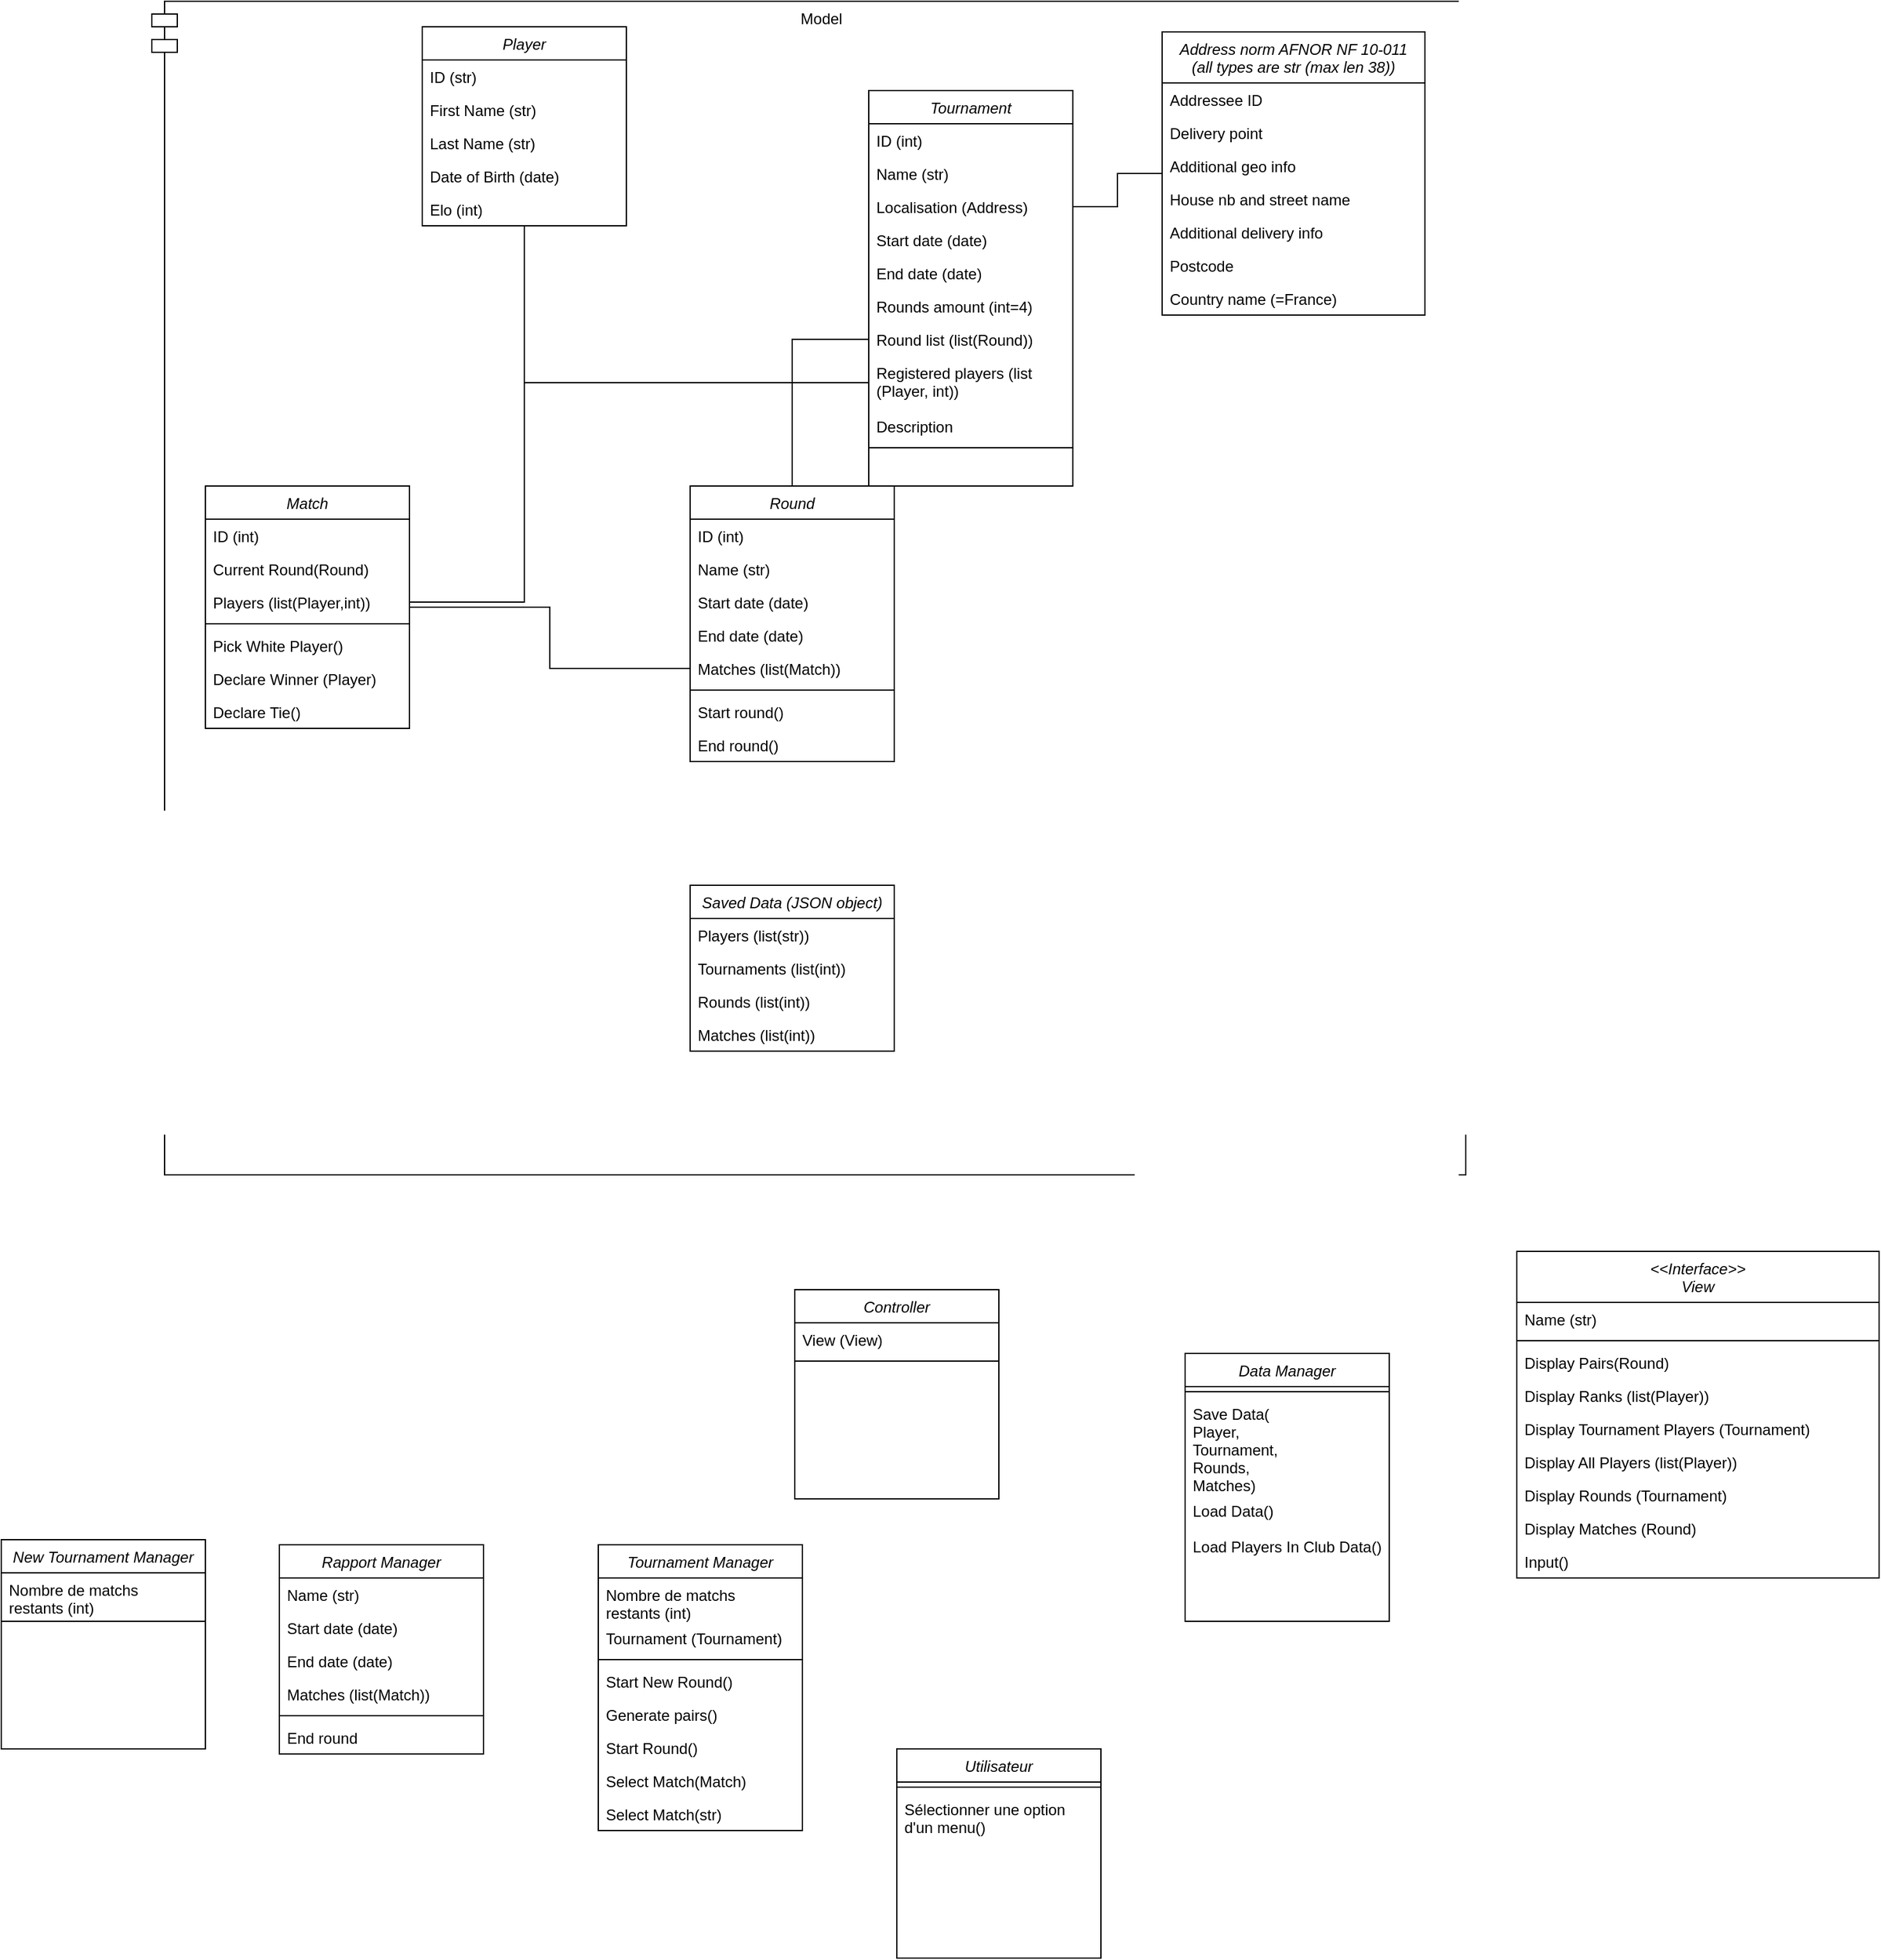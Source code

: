 <mxfile version="24.9.0">
  <diagram id="C5RBs43oDa-KdzZeNtuy" name="Page-1">
    <mxGraphModel dx="2261" dy="746" grid="1" gridSize="10" guides="1" tooltips="1" connect="1" arrows="1" fold="1" page="1" pageScale="1" pageWidth="827" pageHeight="1169" math="0" shadow="0">
      <root>
        <mxCell id="WIyWlLk6GJQsqaUBKTNV-0" />
        <mxCell id="WIyWlLk6GJQsqaUBKTNV-1" parent="WIyWlLk6GJQsqaUBKTNV-0" />
        <mxCell id="ZnFAinwgTdMH8Z2mTddi-88" value="Model" style="shape=module;align=left;spacingLeft=20;align=center;verticalAlign=top;whiteSpace=wrap;html=1;movable=0;resizable=0;rotatable=0;deletable=0;editable=0;locked=1;connectable=0;" parent="WIyWlLk6GJQsqaUBKTNV-1" vertex="1">
          <mxGeometry x="-250" y="30" width="1030" height="920" as="geometry" />
        </mxCell>
        <mxCell id="ZnFAinwgTdMH8Z2mTddi-73" style="edgeStyle=orthogonalEdgeStyle;rounded=0;orthogonalLoop=1;jettySize=auto;html=1;endArrow=none;endFill=0;" parent="WIyWlLk6GJQsqaUBKTNV-1" source="zkfFHV4jXpPFQw0GAbJ--0" target="ZnFAinwgTdMH8Z2mTddi-44" edge="1">
          <mxGeometry relative="1" as="geometry" />
        </mxCell>
        <mxCell id="zkfFHV4jXpPFQw0GAbJ--0" value="Player" style="swimlane;fontStyle=2;align=center;verticalAlign=top;childLayout=stackLayout;horizontal=1;startSize=26;horizontalStack=0;resizeParent=1;resizeLast=0;collapsible=1;marginBottom=0;rounded=0;shadow=0;strokeWidth=1;" parent="WIyWlLk6GJQsqaUBKTNV-1" vertex="1">
          <mxGeometry x="-38" y="50" width="160" height="156" as="geometry">
            <mxRectangle x="230" y="140" width="160" height="26" as="alternateBounds" />
          </mxGeometry>
        </mxCell>
        <mxCell id="Ec7sMzVdLCX5uUoUKSBG-9" value="ID (str)" style="text;align=left;verticalAlign=top;spacingLeft=4;spacingRight=4;overflow=hidden;rotatable=0;points=[[0,0.5],[1,0.5]];portConstraint=eastwest;" parent="zkfFHV4jXpPFQw0GAbJ--0" vertex="1">
          <mxGeometry y="26" width="160" height="26" as="geometry" />
        </mxCell>
        <mxCell id="zkfFHV4jXpPFQw0GAbJ--1" value="First Name (str)" style="text;align=left;verticalAlign=top;spacingLeft=4;spacingRight=4;overflow=hidden;rotatable=0;points=[[0,0.5],[1,0.5]];portConstraint=eastwest;" parent="zkfFHV4jXpPFQw0GAbJ--0" vertex="1">
          <mxGeometry y="52" width="160" height="26" as="geometry" />
        </mxCell>
        <mxCell id="ZnFAinwgTdMH8Z2mTddi-0" value="Last Name (str)" style="text;align=left;verticalAlign=top;spacingLeft=4;spacingRight=4;overflow=hidden;rotatable=0;points=[[0,0.5],[1,0.5]];portConstraint=eastwest;" parent="zkfFHV4jXpPFQw0GAbJ--0" vertex="1">
          <mxGeometry y="78" width="160" height="26" as="geometry" />
        </mxCell>
        <mxCell id="zkfFHV4jXpPFQw0GAbJ--2" value="Date of Birth (date)" style="text;align=left;verticalAlign=top;spacingLeft=4;spacingRight=4;overflow=hidden;rotatable=0;points=[[0,0.5],[1,0.5]];portConstraint=eastwest;rounded=0;shadow=0;html=0;" parent="zkfFHV4jXpPFQw0GAbJ--0" vertex="1">
          <mxGeometry y="104" width="160" height="26" as="geometry" />
        </mxCell>
        <mxCell id="zkfFHV4jXpPFQw0GAbJ--3" value="Elo (int)" style="text;align=left;verticalAlign=top;spacingLeft=4;spacingRight=4;overflow=hidden;rotatable=0;points=[[0,0.5],[1,0.5]];portConstraint=eastwest;rounded=0;shadow=0;html=0;" parent="zkfFHV4jXpPFQw0GAbJ--0" vertex="1">
          <mxGeometry y="130" width="160" height="26" as="geometry" />
        </mxCell>
        <mxCell id="ZnFAinwgTdMH8Z2mTddi-27" value="Tournament" style="swimlane;fontStyle=2;align=center;verticalAlign=top;childLayout=stackLayout;horizontal=1;startSize=26;horizontalStack=0;resizeParent=1;resizeLast=0;collapsible=1;marginBottom=0;rounded=0;shadow=0;strokeWidth=1;" parent="WIyWlLk6GJQsqaUBKTNV-1" vertex="1">
          <mxGeometry x="312" y="100" width="160" height="310" as="geometry">
            <mxRectangle x="230" y="140" width="160" height="26" as="alternateBounds" />
          </mxGeometry>
        </mxCell>
        <mxCell id="Ec7sMzVdLCX5uUoUKSBG-7" value="ID (int)" style="text;align=left;verticalAlign=top;spacingLeft=4;spacingRight=4;overflow=hidden;rotatable=0;points=[[0,0.5],[1,0.5]];portConstraint=eastwest;" parent="ZnFAinwgTdMH8Z2mTddi-27" vertex="1">
          <mxGeometry y="26" width="160" height="26" as="geometry" />
        </mxCell>
        <mxCell id="ZnFAinwgTdMH8Z2mTddi-30" value="Name (str)" style="text;align=left;verticalAlign=top;spacingLeft=4;spacingRight=4;overflow=hidden;rotatable=0;points=[[0,0.5],[1,0.5]];portConstraint=eastwest;" parent="ZnFAinwgTdMH8Z2mTddi-27" vertex="1">
          <mxGeometry y="52" width="160" height="26" as="geometry" />
        </mxCell>
        <mxCell id="ZnFAinwgTdMH8Z2mTddi-32" value="Localisation (Address)" style="text;align=left;verticalAlign=top;spacingLeft=4;spacingRight=4;overflow=hidden;rotatable=0;points=[[0,0.5],[1,0.5]];portConstraint=eastwest;rounded=0;shadow=0;html=0;" parent="ZnFAinwgTdMH8Z2mTddi-27" vertex="1">
          <mxGeometry y="78" width="160" height="26" as="geometry" />
        </mxCell>
        <mxCell id="ZnFAinwgTdMH8Z2mTddi-31" value="Start date (date)" style="text;align=left;verticalAlign=top;spacingLeft=4;spacingRight=4;overflow=hidden;rotatable=0;points=[[0,0.5],[1,0.5]];portConstraint=eastwest;rounded=0;shadow=0;html=0;" parent="ZnFAinwgTdMH8Z2mTddi-27" vertex="1">
          <mxGeometry y="104" width="160" height="26" as="geometry" />
        </mxCell>
        <mxCell id="ZnFAinwgTdMH8Z2mTddi-43" value="End date (date)" style="text;align=left;verticalAlign=top;spacingLeft=4;spacingRight=4;overflow=hidden;rotatable=0;points=[[0,0.5],[1,0.5]];portConstraint=eastwest;rounded=0;shadow=0;html=0;" parent="ZnFAinwgTdMH8Z2mTddi-27" vertex="1">
          <mxGeometry y="130" width="160" height="26" as="geometry" />
        </mxCell>
        <mxCell id="ZnFAinwgTdMH8Z2mTddi-28" value="Rounds amount (int=4)" style="text;align=left;verticalAlign=top;spacingLeft=4;spacingRight=4;overflow=hidden;rotatable=0;points=[[0,0.5],[1,0.5]];portConstraint=eastwest;" parent="ZnFAinwgTdMH8Z2mTddi-27" vertex="1">
          <mxGeometry y="156" width="160" height="26" as="geometry" />
        </mxCell>
        <mxCell id="ZnFAinwgTdMH8Z2mTddi-29" value="Round list (list(Round))" style="text;align=left;verticalAlign=top;spacingLeft=4;spacingRight=4;overflow=hidden;rotatable=0;points=[[0,0.5],[1,0.5]];portConstraint=eastwest;rounded=0;shadow=0;html=0;" parent="ZnFAinwgTdMH8Z2mTddi-27" vertex="1">
          <mxGeometry y="182" width="160" height="26" as="geometry" />
        </mxCell>
        <mxCell id="ZnFAinwgTdMH8Z2mTddi-44" value="Registered players (list&#xa;(Player, int))" style="text;align=left;verticalAlign=top;spacingLeft=4;spacingRight=4;overflow=hidden;rotatable=0;points=[[0,0.5],[1,0.5]];portConstraint=eastwest;rounded=0;shadow=0;html=0;" parent="ZnFAinwgTdMH8Z2mTddi-27" vertex="1">
          <mxGeometry y="208" width="160" height="42" as="geometry" />
        </mxCell>
        <mxCell id="ZnFAinwgTdMH8Z2mTddi-45" value="Description" style="text;align=left;verticalAlign=top;spacingLeft=4;spacingRight=4;overflow=hidden;rotatable=0;points=[[0,0.5],[1,0.5]];portConstraint=eastwest;rounded=0;shadow=0;html=0;" parent="ZnFAinwgTdMH8Z2mTddi-27" vertex="1">
          <mxGeometry y="250" width="160" height="26" as="geometry" />
        </mxCell>
        <mxCell id="ZnFAinwgTdMH8Z2mTddi-97" value="" style="line;strokeWidth=1;fillColor=none;align=left;verticalAlign=middle;spacingTop=-1;spacingLeft=3;spacingRight=3;rotatable=0;labelPosition=right;points=[];portConstraint=eastwest;strokeColor=inherit;" parent="ZnFAinwgTdMH8Z2mTddi-27" vertex="1">
          <mxGeometry y="276" width="160" height="8" as="geometry" />
        </mxCell>
        <mxCell id="ZnFAinwgTdMH8Z2mTddi-72" style="edgeStyle=orthogonalEdgeStyle;rounded=0;orthogonalLoop=1;jettySize=auto;html=1;endArrow=none;endFill=0;" parent="WIyWlLk6GJQsqaUBKTNV-1" source="ZnFAinwgTdMH8Z2mTddi-34" target="ZnFAinwgTdMH8Z2mTddi-32" edge="1">
          <mxGeometry relative="1" as="geometry" />
        </mxCell>
        <mxCell id="ZnFAinwgTdMH8Z2mTddi-34" value="Address norm AFNOR NF 10-011 &#xa;(all types are str (max len 38))" style="swimlane;fontStyle=2;align=center;verticalAlign=top;childLayout=stackLayout;horizontal=1;startSize=40;horizontalStack=0;resizeParent=1;resizeLast=0;collapsible=1;marginBottom=0;rounded=0;shadow=0;strokeWidth=1;" parent="WIyWlLk6GJQsqaUBKTNV-1" vertex="1">
          <mxGeometry x="542" y="54" width="206" height="222" as="geometry">
            <mxRectangle x="230" y="140" width="160" height="26" as="alternateBounds" />
          </mxGeometry>
        </mxCell>
        <mxCell id="ZnFAinwgTdMH8Z2mTddi-35" value="Addressee ID " style="text;align=left;verticalAlign=top;spacingLeft=4;spacingRight=4;overflow=hidden;rotatable=0;points=[[0,0.5],[1,0.5]];portConstraint=eastwest;" parent="ZnFAinwgTdMH8Z2mTddi-34" vertex="1">
          <mxGeometry y="40" width="206" height="26" as="geometry" />
        </mxCell>
        <mxCell id="ZnFAinwgTdMH8Z2mTddi-36" value="Delivery point " style="text;align=left;verticalAlign=top;spacingLeft=4;spacingRight=4;overflow=hidden;rotatable=0;points=[[0,0.5],[1,0.5]];portConstraint=eastwest;" parent="ZnFAinwgTdMH8Z2mTddi-34" vertex="1">
          <mxGeometry y="66" width="206" height="26" as="geometry" />
        </mxCell>
        <mxCell id="ZnFAinwgTdMH8Z2mTddi-37" value="Additional geo info " style="text;align=left;verticalAlign=top;spacingLeft=4;spacingRight=4;overflow=hidden;rotatable=0;points=[[0,0.5],[1,0.5]];portConstraint=eastwest;rounded=0;shadow=0;html=0;" parent="ZnFAinwgTdMH8Z2mTddi-34" vertex="1">
          <mxGeometry y="92" width="206" height="26" as="geometry" />
        </mxCell>
        <mxCell id="ZnFAinwgTdMH8Z2mTddi-38" value="House nb and street name " style="text;align=left;verticalAlign=top;spacingLeft=4;spacingRight=4;overflow=hidden;rotatable=0;points=[[0,0.5],[1,0.5]];portConstraint=eastwest;rounded=0;shadow=0;html=0;" parent="ZnFAinwgTdMH8Z2mTddi-34" vertex="1">
          <mxGeometry y="118" width="206" height="26" as="geometry" />
        </mxCell>
        <mxCell id="ZnFAinwgTdMH8Z2mTddi-39" value="Additional delivery info" style="text;align=left;verticalAlign=top;spacingLeft=4;spacingRight=4;overflow=hidden;rotatable=0;points=[[0,0.5],[1,0.5]];portConstraint=eastwest;rounded=0;shadow=0;html=0;" parent="ZnFAinwgTdMH8Z2mTddi-34" vertex="1">
          <mxGeometry y="144" width="206" height="26" as="geometry" />
        </mxCell>
        <mxCell id="ZnFAinwgTdMH8Z2mTddi-41" value="Postcode" style="text;align=left;verticalAlign=top;spacingLeft=4;spacingRight=4;overflow=hidden;rotatable=0;points=[[0,0.5],[1,0.5]];portConstraint=eastwest;rounded=0;shadow=0;html=0;" parent="ZnFAinwgTdMH8Z2mTddi-34" vertex="1">
          <mxGeometry y="170" width="206" height="26" as="geometry" />
        </mxCell>
        <mxCell id="ZnFAinwgTdMH8Z2mTddi-42" value="Country name (=France)" style="text;align=left;verticalAlign=top;spacingLeft=4;spacingRight=4;overflow=hidden;rotatable=0;points=[[0,0.5],[1,0.5]];portConstraint=eastwest;rounded=0;shadow=0;html=0;" parent="ZnFAinwgTdMH8Z2mTddi-34" vertex="1">
          <mxGeometry y="196" width="206" height="26" as="geometry" />
        </mxCell>
        <mxCell id="ZnFAinwgTdMH8Z2mTddi-75" style="edgeStyle=orthogonalEdgeStyle;rounded=0;orthogonalLoop=1;jettySize=auto;html=1;endArrow=none;endFill=0;" parent="WIyWlLk6GJQsqaUBKTNV-1" source="ZnFAinwgTdMH8Z2mTddi-52" target="ZnFAinwgTdMH8Z2mTddi-29" edge="1">
          <mxGeometry relative="1" as="geometry" />
        </mxCell>
        <mxCell id="ZnFAinwgTdMH8Z2mTddi-52" value="Round" style="swimlane;fontStyle=2;align=center;verticalAlign=top;childLayout=stackLayout;horizontal=1;startSize=26;horizontalStack=0;resizeParent=1;resizeLast=0;collapsible=1;marginBottom=0;rounded=0;shadow=0;strokeWidth=1;" parent="WIyWlLk6GJQsqaUBKTNV-1" vertex="1">
          <mxGeometry x="172" y="410" width="160" height="216" as="geometry">
            <mxRectangle x="230" y="140" width="160" height="26" as="alternateBounds" />
          </mxGeometry>
        </mxCell>
        <mxCell id="Ec7sMzVdLCX5uUoUKSBG-8" value="ID (int)" style="text;align=left;verticalAlign=top;spacingLeft=4;spacingRight=4;overflow=hidden;rotatable=0;points=[[0,0.5],[1,0.5]];portConstraint=eastwest;" parent="ZnFAinwgTdMH8Z2mTddi-52" vertex="1">
          <mxGeometry y="26" width="160" height="26" as="geometry" />
        </mxCell>
        <mxCell id="ZnFAinwgTdMH8Z2mTddi-53" value="Name (str)" style="text;align=left;verticalAlign=top;spacingLeft=4;spacingRight=4;overflow=hidden;rotatable=0;points=[[0,0.5],[1,0.5]];portConstraint=eastwest;" parent="ZnFAinwgTdMH8Z2mTddi-52" vertex="1">
          <mxGeometry y="52" width="160" height="26" as="geometry" />
        </mxCell>
        <mxCell id="ZnFAinwgTdMH8Z2mTddi-78" value="Start date (date)" style="text;align=left;verticalAlign=top;spacingLeft=4;spacingRight=4;overflow=hidden;rotatable=0;points=[[0,0.5],[1,0.5]];portConstraint=eastwest;rounded=0;shadow=0;html=0;" parent="ZnFAinwgTdMH8Z2mTddi-52" vertex="1">
          <mxGeometry y="78" width="160" height="26" as="geometry" />
        </mxCell>
        <mxCell id="ZnFAinwgTdMH8Z2mTddi-79" value="End date (date)" style="text;align=left;verticalAlign=top;spacingLeft=4;spacingRight=4;overflow=hidden;rotatable=0;points=[[0,0.5],[1,0.5]];portConstraint=eastwest;rounded=0;shadow=0;html=0;" parent="ZnFAinwgTdMH8Z2mTddi-52" vertex="1">
          <mxGeometry y="104" width="160" height="26" as="geometry" />
        </mxCell>
        <mxCell id="ZnFAinwgTdMH8Z2mTddi-54" value="Matches (list(Match))" style="text;align=left;verticalAlign=top;spacingLeft=4;spacingRight=4;overflow=hidden;rotatable=0;points=[[0,0.5],[1,0.5]];portConstraint=eastwest;rounded=0;shadow=0;html=0;" parent="ZnFAinwgTdMH8Z2mTddi-52" vertex="1">
          <mxGeometry y="130" width="160" height="26" as="geometry" />
        </mxCell>
        <mxCell id="ZnFAinwgTdMH8Z2mTddi-69" value="" style="line;strokeWidth=1;fillColor=none;align=left;verticalAlign=middle;spacingTop=-1;spacingLeft=3;spacingRight=3;rotatable=0;labelPosition=right;points=[];portConstraint=eastwest;strokeColor=inherit;" parent="ZnFAinwgTdMH8Z2mTddi-52" vertex="1">
          <mxGeometry y="156" width="160" height="8" as="geometry" />
        </mxCell>
        <mxCell id="ZnFAinwgTdMH8Z2mTddi-82" value="Start round()" style="text;align=left;verticalAlign=top;spacingLeft=4;spacingRight=4;overflow=hidden;rotatable=0;points=[[0,0.5],[1,0.5]];portConstraint=eastwest;rounded=0;shadow=0;html=0;" parent="ZnFAinwgTdMH8Z2mTddi-52" vertex="1">
          <mxGeometry y="164" width="160" height="26" as="geometry" />
        </mxCell>
        <mxCell id="RgN3SPNd3dIga-DM6VTm-29" value="End round()" style="text;align=left;verticalAlign=top;spacingLeft=4;spacingRight=4;overflow=hidden;rotatable=0;points=[[0,0.5],[1,0.5]];portConstraint=eastwest;rounded=0;shadow=0;html=0;" vertex="1" parent="ZnFAinwgTdMH8Z2mTddi-52">
          <mxGeometry y="190" width="160" height="26" as="geometry" />
        </mxCell>
        <mxCell id="ZnFAinwgTdMH8Z2mTddi-83" style="edgeStyle=orthogonalEdgeStyle;rounded=0;orthogonalLoop=1;jettySize=auto;html=1;endArrow=none;endFill=0;" parent="WIyWlLk6GJQsqaUBKTNV-1" source="ZnFAinwgTdMH8Z2mTddi-76" target="ZnFAinwgTdMH8Z2mTddi-54" edge="1">
          <mxGeometry relative="1" as="geometry" />
        </mxCell>
        <mxCell id="ZnFAinwgTdMH8Z2mTddi-76" value="Match" style="swimlane;fontStyle=2;align=center;verticalAlign=top;childLayout=stackLayout;horizontal=1;startSize=26;horizontalStack=0;resizeParent=1;resizeLast=0;collapsible=1;marginBottom=0;rounded=0;shadow=0;strokeWidth=1;" parent="WIyWlLk6GJQsqaUBKTNV-1" vertex="1">
          <mxGeometry x="-208" y="410" width="160" height="190" as="geometry">
            <mxRectangle x="230" y="140" width="160" height="26" as="alternateBounds" />
          </mxGeometry>
        </mxCell>
        <mxCell id="Ec7sMzVdLCX5uUoUKSBG-10" value="ID (int)" style="text;align=left;verticalAlign=top;spacingLeft=4;spacingRight=4;overflow=hidden;rotatable=0;points=[[0,0.5],[1,0.5]];portConstraint=eastwest;" parent="ZnFAinwgTdMH8Z2mTddi-76" vertex="1">
          <mxGeometry y="26" width="160" height="26" as="geometry" />
        </mxCell>
        <mxCell id="Ec7sMzVdLCX5uUoUKSBG-42" value="Current Round(Round)" style="text;align=left;verticalAlign=top;spacingLeft=4;spacingRight=4;overflow=hidden;rotatable=0;points=[[0,0.5],[1,0.5]];portConstraint=eastwest;" parent="ZnFAinwgTdMH8Z2mTddi-76" vertex="1">
          <mxGeometry y="52" width="160" height="26" as="geometry" />
        </mxCell>
        <mxCell id="ZnFAinwgTdMH8Z2mTddi-80" value="Players (list(Player,int))" style="text;align=left;verticalAlign=top;spacingLeft=4;spacingRight=4;overflow=hidden;rotatable=0;points=[[0,0.5],[1,0.5]];portConstraint=eastwest;rounded=0;shadow=0;html=0;" parent="ZnFAinwgTdMH8Z2mTddi-76" vertex="1">
          <mxGeometry y="78" width="160" height="26" as="geometry" />
        </mxCell>
        <mxCell id="ZnFAinwgTdMH8Z2mTddi-81" value="" style="line;strokeWidth=1;fillColor=none;align=left;verticalAlign=middle;spacingTop=-1;spacingLeft=3;spacingRight=3;rotatable=0;labelPosition=right;points=[];portConstraint=eastwest;strokeColor=inherit;" parent="ZnFAinwgTdMH8Z2mTddi-76" vertex="1">
          <mxGeometry y="104" width="160" height="8" as="geometry" />
        </mxCell>
        <mxCell id="ZnFAinwgTdMH8Z2mTddi-86" value="Pick White Player()" style="text;align=left;verticalAlign=top;spacingLeft=4;spacingRight=4;overflow=hidden;rotatable=0;points=[[0,0.5],[1,0.5]];portConstraint=eastwest;rounded=0;shadow=0;html=0;" parent="ZnFAinwgTdMH8Z2mTddi-76" vertex="1">
          <mxGeometry y="112" width="160" height="26" as="geometry" />
        </mxCell>
        <mxCell id="ZnFAinwgTdMH8Z2mTddi-68" value="Declare Winner (Player)" style="text;align=left;verticalAlign=top;spacingLeft=4;spacingRight=4;overflow=hidden;rotatable=0;points=[[0,0.5],[1,0.5]];portConstraint=eastwest;rounded=0;shadow=0;html=0;" parent="ZnFAinwgTdMH8Z2mTddi-76" vertex="1">
          <mxGeometry y="138" width="160" height="26" as="geometry" />
        </mxCell>
        <mxCell id="ZnFAinwgTdMH8Z2mTddi-85" value="Declare Tie()" style="text;align=left;verticalAlign=top;spacingLeft=4;spacingRight=4;overflow=hidden;rotatable=0;points=[[0,0.5],[1,0.5]];portConstraint=eastwest;rounded=0;shadow=0;html=0;" parent="ZnFAinwgTdMH8Z2mTddi-76" vertex="1">
          <mxGeometry y="164" width="160" height="26" as="geometry" />
        </mxCell>
        <mxCell id="ZnFAinwgTdMH8Z2mTddi-84" style="edgeStyle=orthogonalEdgeStyle;rounded=0;orthogonalLoop=1;jettySize=auto;html=1;endArrow=none;endFill=0;" parent="WIyWlLk6GJQsqaUBKTNV-1" source="zkfFHV4jXpPFQw0GAbJ--0" target="ZnFAinwgTdMH8Z2mTddi-80" edge="1">
          <mxGeometry relative="1" as="geometry">
            <mxPoint x="52" y="242" as="sourcePoint" />
            <mxPoint x="112" y="547" as="targetPoint" />
          </mxGeometry>
        </mxCell>
        <mxCell id="ZnFAinwgTdMH8Z2mTddi-98" value="Rapport Manager" style="swimlane;fontStyle=2;align=center;verticalAlign=top;childLayout=stackLayout;horizontal=1;startSize=26;horizontalStack=0;resizeParent=1;resizeLast=0;collapsible=1;marginBottom=0;rounded=0;shadow=0;strokeWidth=1;" parent="WIyWlLk6GJQsqaUBKTNV-1" vertex="1">
          <mxGeometry x="-150" y="1240" width="160" height="164" as="geometry">
            <mxRectangle x="230" y="140" width="160" height="26" as="alternateBounds" />
          </mxGeometry>
        </mxCell>
        <mxCell id="ZnFAinwgTdMH8Z2mTddi-99" value="Name (str)" style="text;align=left;verticalAlign=top;spacingLeft=4;spacingRight=4;overflow=hidden;rotatable=0;points=[[0,0.5],[1,0.5]];portConstraint=eastwest;" parent="ZnFAinwgTdMH8Z2mTddi-98" vertex="1">
          <mxGeometry y="26" width="160" height="26" as="geometry" />
        </mxCell>
        <mxCell id="ZnFAinwgTdMH8Z2mTddi-100" value="Start date (date)" style="text;align=left;verticalAlign=top;spacingLeft=4;spacingRight=4;overflow=hidden;rotatable=0;points=[[0,0.5],[1,0.5]];portConstraint=eastwest;rounded=0;shadow=0;html=0;" parent="ZnFAinwgTdMH8Z2mTddi-98" vertex="1">
          <mxGeometry y="52" width="160" height="26" as="geometry" />
        </mxCell>
        <mxCell id="ZnFAinwgTdMH8Z2mTddi-101" value="End date (date)" style="text;align=left;verticalAlign=top;spacingLeft=4;spacingRight=4;overflow=hidden;rotatable=0;points=[[0,0.5],[1,0.5]];portConstraint=eastwest;rounded=0;shadow=0;html=0;" parent="ZnFAinwgTdMH8Z2mTddi-98" vertex="1">
          <mxGeometry y="78" width="160" height="26" as="geometry" />
        </mxCell>
        <mxCell id="ZnFAinwgTdMH8Z2mTddi-102" value="Matches (list(Match))" style="text;align=left;verticalAlign=top;spacingLeft=4;spacingRight=4;overflow=hidden;rotatable=0;points=[[0,0.5],[1,0.5]];portConstraint=eastwest;rounded=0;shadow=0;html=0;" parent="ZnFAinwgTdMH8Z2mTddi-98" vertex="1">
          <mxGeometry y="104" width="160" height="26" as="geometry" />
        </mxCell>
        <mxCell id="ZnFAinwgTdMH8Z2mTddi-103" value="" style="line;strokeWidth=1;fillColor=none;align=left;verticalAlign=middle;spacingTop=-1;spacingLeft=3;spacingRight=3;rotatable=0;labelPosition=right;points=[];portConstraint=eastwest;strokeColor=inherit;" parent="ZnFAinwgTdMH8Z2mTddi-98" vertex="1">
          <mxGeometry y="130" width="160" height="8" as="geometry" />
        </mxCell>
        <mxCell id="ZnFAinwgTdMH8Z2mTddi-104" value="End round" style="text;align=left;verticalAlign=top;spacingLeft=4;spacingRight=4;overflow=hidden;rotatable=0;points=[[0,0.5],[1,0.5]];portConstraint=eastwest;rounded=0;shadow=0;html=0;" parent="ZnFAinwgTdMH8Z2mTddi-98" vertex="1">
          <mxGeometry y="138" width="160" height="26" as="geometry" />
        </mxCell>
        <mxCell id="ZnFAinwgTdMH8Z2mTddi-112" value="Tournament Manager" style="swimlane;fontStyle=2;align=center;verticalAlign=top;childLayout=stackLayout;horizontal=1;startSize=26;horizontalStack=0;resizeParent=1;resizeLast=0;collapsible=1;marginBottom=0;rounded=0;shadow=0;strokeWidth=1;" parent="WIyWlLk6GJQsqaUBKTNV-1" vertex="1">
          <mxGeometry x="100" y="1240" width="160" height="224" as="geometry">
            <mxRectangle x="230" y="140" width="160" height="26" as="alternateBounds" />
          </mxGeometry>
        </mxCell>
        <mxCell id="ZnFAinwgTdMH8Z2mTddi-113" value="Nombre de matchs&#xa;restants (int)&#xa;" style="text;align=left;verticalAlign=top;spacingLeft=4;spacingRight=4;overflow=hidden;rotatable=0;points=[[0,0.5],[1,0.5]];portConstraint=eastwest;" parent="ZnFAinwgTdMH8Z2mTddi-112" vertex="1">
          <mxGeometry y="26" width="160" height="34" as="geometry" />
        </mxCell>
        <mxCell id="ZnFAinwgTdMH8Z2mTddi-114" value="Tournament (Tournament)" style="text;align=left;verticalAlign=top;spacingLeft=4;spacingRight=4;overflow=hidden;rotatable=0;points=[[0,0.5],[1,0.5]];portConstraint=eastwest;rounded=0;shadow=0;html=0;" parent="ZnFAinwgTdMH8Z2mTddi-112" vertex="1">
          <mxGeometry y="60" width="160" height="26" as="geometry" />
        </mxCell>
        <mxCell id="ZnFAinwgTdMH8Z2mTddi-117" value="" style="line;strokeWidth=1;fillColor=none;align=left;verticalAlign=middle;spacingTop=-1;spacingLeft=3;spacingRight=3;rotatable=0;labelPosition=right;points=[];portConstraint=eastwest;strokeColor=inherit;" parent="ZnFAinwgTdMH8Z2mTddi-112" vertex="1">
          <mxGeometry y="86" width="160" height="8" as="geometry" />
        </mxCell>
        <mxCell id="RgN3SPNd3dIga-DM6VTm-24" value="Start New Round()" style="text;align=left;verticalAlign=top;spacingLeft=4;spacingRight=4;overflow=hidden;rotatable=0;points=[[0,0.5],[1,0.5]];portConstraint=eastwest;rounded=0;shadow=0;html=0;" vertex="1" parent="ZnFAinwgTdMH8Z2mTddi-112">
          <mxGeometry y="94" width="160" height="26" as="geometry" />
        </mxCell>
        <mxCell id="ZnFAinwgTdMH8Z2mTddi-118" value="Generate pairs()" style="text;align=left;verticalAlign=top;spacingLeft=4;spacingRight=4;overflow=hidden;rotatable=0;points=[[0,0.5],[1,0.5]];portConstraint=eastwest;rounded=0;shadow=0;html=0;" parent="ZnFAinwgTdMH8Z2mTddi-112" vertex="1">
          <mxGeometry y="120" width="160" height="26" as="geometry" />
        </mxCell>
        <mxCell id="RgN3SPNd3dIga-DM6VTm-25" value="Start Round()" style="text;align=left;verticalAlign=top;spacingLeft=4;spacingRight=4;overflow=hidden;rotatable=0;points=[[0,0.5],[1,0.5]];portConstraint=eastwest;rounded=0;shadow=0;html=0;" vertex="1" parent="ZnFAinwgTdMH8Z2mTddi-112">
          <mxGeometry y="146" width="160" height="26" as="geometry" />
        </mxCell>
        <mxCell id="RgN3SPNd3dIga-DM6VTm-26" value="Select Match(Match)" style="text;align=left;verticalAlign=top;spacingLeft=4;spacingRight=4;overflow=hidden;rotatable=0;points=[[0,0.5],[1,0.5]];portConstraint=eastwest;rounded=0;shadow=0;html=0;" vertex="1" parent="ZnFAinwgTdMH8Z2mTddi-112">
          <mxGeometry y="172" width="160" height="26" as="geometry" />
        </mxCell>
        <mxCell id="RgN3SPNd3dIga-DM6VTm-27" value="Select Match(str)" style="text;align=left;verticalAlign=top;spacingLeft=4;spacingRight=4;overflow=hidden;rotatable=0;points=[[0,0.5],[1,0.5]];portConstraint=eastwest;rounded=0;shadow=0;html=0;" vertex="1" parent="ZnFAinwgTdMH8Z2mTddi-112">
          <mxGeometry y="198" width="160" height="26" as="geometry" />
        </mxCell>
        <mxCell id="ZnFAinwgTdMH8Z2mTddi-119" value="&lt;&lt;Interface&gt;&gt;&#xa;View" style="swimlane;fontStyle=2;align=center;verticalAlign=top;childLayout=stackLayout;horizontal=1;startSize=40;horizontalStack=0;resizeParent=1;resizeLast=0;collapsible=1;marginBottom=0;rounded=0;shadow=0;strokeWidth=1;" parent="WIyWlLk6GJQsqaUBKTNV-1" vertex="1">
          <mxGeometry x="820" y="1010" width="284" height="256" as="geometry">
            <mxRectangle x="230" y="140" width="160" height="26" as="alternateBounds" />
          </mxGeometry>
        </mxCell>
        <mxCell id="ZnFAinwgTdMH8Z2mTddi-120" value="Name (str)" style="text;align=left;verticalAlign=top;spacingLeft=4;spacingRight=4;overflow=hidden;rotatable=0;points=[[0,0.5],[1,0.5]];portConstraint=eastwest;" parent="ZnFAinwgTdMH8Z2mTddi-119" vertex="1">
          <mxGeometry y="40" width="284" height="26" as="geometry" />
        </mxCell>
        <mxCell id="ZnFAinwgTdMH8Z2mTddi-124" value="" style="line;strokeWidth=1;fillColor=none;align=left;verticalAlign=middle;spacingTop=-1;spacingLeft=3;spacingRight=3;rotatable=0;labelPosition=right;points=[];portConstraint=eastwest;strokeColor=inherit;" parent="ZnFAinwgTdMH8Z2mTddi-119" vertex="1">
          <mxGeometry y="66" width="284" height="8" as="geometry" />
        </mxCell>
        <mxCell id="ZnFAinwgTdMH8Z2mTddi-125" value="Display Pairs(Round)" style="text;align=left;verticalAlign=top;spacingLeft=4;spacingRight=4;overflow=hidden;rotatable=0;points=[[0,0.5],[1,0.5]];portConstraint=eastwest;rounded=0;shadow=0;html=0;" parent="ZnFAinwgTdMH8Z2mTddi-119" vertex="1">
          <mxGeometry y="74" width="284" height="26" as="geometry" />
        </mxCell>
        <mxCell id="ZnFAinwgTdMH8Z2mTddi-126" value="Display Ranks (list(Player))" style="text;align=left;verticalAlign=top;spacingLeft=4;spacingRight=4;overflow=hidden;rotatable=0;points=[[0,0.5],[1,0.5]];portConstraint=eastwest;rounded=0;shadow=0;html=0;" parent="ZnFAinwgTdMH8Z2mTddi-119" vertex="1">
          <mxGeometry y="100" width="284" height="26" as="geometry" />
        </mxCell>
        <mxCell id="ZnFAinwgTdMH8Z2mTddi-127" value="Display Tournament Players (Tournament)" style="text;align=left;verticalAlign=top;spacingLeft=4;spacingRight=4;overflow=hidden;rotatable=0;points=[[0,0.5],[1,0.5]];portConstraint=eastwest;rounded=0;shadow=0;html=0;" parent="ZnFAinwgTdMH8Z2mTddi-119" vertex="1">
          <mxGeometry y="126" width="284" height="26" as="geometry" />
        </mxCell>
        <mxCell id="ZnFAinwgTdMH8Z2mTddi-128" value="Display All Players (list(Player))" style="text;align=left;verticalAlign=top;spacingLeft=4;spacingRight=4;overflow=hidden;rotatable=0;points=[[0,0.5],[1,0.5]];portConstraint=eastwest;rounded=0;shadow=0;html=0;" parent="ZnFAinwgTdMH8Z2mTddi-119" vertex="1">
          <mxGeometry y="152" width="284" height="26" as="geometry" />
        </mxCell>
        <mxCell id="ZnFAinwgTdMH8Z2mTddi-129" value="Display Rounds (Tournament)" style="text;align=left;verticalAlign=top;spacingLeft=4;spacingRight=4;overflow=hidden;rotatable=0;points=[[0,0.5],[1,0.5]];portConstraint=eastwest;rounded=0;shadow=0;html=0;" parent="ZnFAinwgTdMH8Z2mTddi-119" vertex="1">
          <mxGeometry y="178" width="284" height="26" as="geometry" />
        </mxCell>
        <mxCell id="ZnFAinwgTdMH8Z2mTddi-130" value="Display Matches (Round)" style="text;align=left;verticalAlign=top;spacingLeft=4;spacingRight=4;overflow=hidden;rotatable=0;points=[[0,0.5],[1,0.5]];portConstraint=eastwest;rounded=0;shadow=0;html=0;" parent="ZnFAinwgTdMH8Z2mTddi-119" vertex="1">
          <mxGeometry y="204" width="284" height="26" as="geometry" />
        </mxCell>
        <mxCell id="mP6jn5miRFolyepo5zsP-6" value="Input()" style="text;align=left;verticalAlign=top;spacingLeft=4;spacingRight=4;overflow=hidden;rotatable=0;points=[[0,0.5],[1,0.5]];portConstraint=eastwest;rounded=0;shadow=0;html=0;" parent="ZnFAinwgTdMH8Z2mTddi-119" vertex="1">
          <mxGeometry y="230" width="284" height="26" as="geometry" />
        </mxCell>
        <mxCell id="Ec7sMzVdLCX5uUoUKSBG-27" value="Data Manager" style="swimlane;fontStyle=2;align=center;verticalAlign=top;childLayout=stackLayout;horizontal=1;startSize=26;horizontalStack=0;resizeParent=1;resizeLast=0;collapsible=1;marginBottom=0;rounded=0;shadow=0;strokeWidth=1;" parent="WIyWlLk6GJQsqaUBKTNV-1" vertex="1">
          <mxGeometry x="560" y="1090" width="160" height="210" as="geometry">
            <mxRectangle x="230" y="140" width="160" height="26" as="alternateBounds" />
          </mxGeometry>
        </mxCell>
        <mxCell id="Ec7sMzVdLCX5uUoUKSBG-40" value="" style="line;strokeWidth=1;fillColor=none;align=left;verticalAlign=middle;spacingTop=-1;spacingLeft=3;spacingRight=3;rotatable=0;labelPosition=right;points=[];portConstraint=eastwest;strokeColor=inherit;" parent="Ec7sMzVdLCX5uUoUKSBG-27" vertex="1">
          <mxGeometry y="26" width="160" height="8" as="geometry" />
        </mxCell>
        <mxCell id="Ec7sMzVdLCX5uUoUKSBG-39" value="Save Data(&#xa;Player, &#xa;Tournament,&#xa;Rounds,&#xa;Matches)" style="text;align=left;verticalAlign=top;spacingLeft=4;spacingRight=4;overflow=hidden;rotatable=0;points=[[0,0.5],[1,0.5]];portConstraint=eastwest;rounded=0;shadow=0;html=0;" parent="Ec7sMzVdLCX5uUoUKSBG-27" vertex="1">
          <mxGeometry y="34" width="160" height="76" as="geometry" />
        </mxCell>
        <mxCell id="wuQllGLFp1cvSwpLU2AG-0" value="Load Data()" style="text;align=left;verticalAlign=top;spacingLeft=4;spacingRight=4;overflow=hidden;rotatable=0;points=[[0,0.5],[1,0.5]];portConstraint=eastwest;rounded=0;shadow=0;html=0;" parent="Ec7sMzVdLCX5uUoUKSBG-27" vertex="1">
          <mxGeometry y="110" width="160" height="28" as="geometry" />
        </mxCell>
        <mxCell id="RgN3SPNd3dIga-DM6VTm-0" value="Load Players In Club Data()" style="text;align=left;verticalAlign=top;spacingLeft=4;spacingRight=4;overflow=hidden;rotatable=0;points=[[0,0.5],[1,0.5]];portConstraint=eastwest;rounded=0;shadow=0;html=0;" vertex="1" parent="Ec7sMzVdLCX5uUoUKSBG-27">
          <mxGeometry y="138" width="160" height="28" as="geometry" />
        </mxCell>
        <mxCell id="mP6jn5miRFolyepo5zsP-0" value="Saved Data (JSON object)" style="swimlane;fontStyle=2;align=center;verticalAlign=top;childLayout=stackLayout;horizontal=1;startSize=26;horizontalStack=0;resizeParent=1;resizeLast=0;collapsible=1;marginBottom=0;rounded=0;shadow=0;strokeWidth=1;" parent="WIyWlLk6GJQsqaUBKTNV-1" vertex="1">
          <mxGeometry x="172" y="723" width="160" height="130" as="geometry">
            <mxRectangle x="230" y="140" width="160" height="26" as="alternateBounds" />
          </mxGeometry>
        </mxCell>
        <mxCell id="mP6jn5miRFolyepo5zsP-1" value="Players (list(str))" style="text;align=left;verticalAlign=top;spacingLeft=4;spacingRight=4;overflow=hidden;rotatable=0;points=[[0,0.5],[1,0.5]];portConstraint=eastwest;" parent="mP6jn5miRFolyepo5zsP-0" vertex="1">
          <mxGeometry y="26" width="160" height="26" as="geometry" />
        </mxCell>
        <mxCell id="mP6jn5miRFolyepo5zsP-3" value="Tournaments (list(int))" style="text;align=left;verticalAlign=top;spacingLeft=4;spacingRight=4;overflow=hidden;rotatable=0;points=[[0,0.5],[1,0.5]];portConstraint=eastwest;" parent="mP6jn5miRFolyepo5zsP-0" vertex="1">
          <mxGeometry y="52" width="160" height="26" as="geometry" />
        </mxCell>
        <mxCell id="mP6jn5miRFolyepo5zsP-4" value="Rounds (list(int))" style="text;align=left;verticalAlign=top;spacingLeft=4;spacingRight=4;overflow=hidden;rotatable=0;points=[[0,0.5],[1,0.5]];portConstraint=eastwest;" parent="mP6jn5miRFolyepo5zsP-0" vertex="1">
          <mxGeometry y="78" width="160" height="26" as="geometry" />
        </mxCell>
        <mxCell id="mP6jn5miRFolyepo5zsP-5" value="Matches (list(int))" style="text;align=left;verticalAlign=top;spacingLeft=4;spacingRight=4;overflow=hidden;rotatable=0;points=[[0,0.5],[1,0.5]];portConstraint=eastwest;" parent="mP6jn5miRFolyepo5zsP-0" vertex="1">
          <mxGeometry y="104" width="160" height="26" as="geometry" />
        </mxCell>
        <mxCell id="RgN3SPNd3dIga-DM6VTm-1" value="Utilisateur" style="swimlane;fontStyle=2;align=center;verticalAlign=top;childLayout=stackLayout;horizontal=1;startSize=26;horizontalStack=0;resizeParent=1;resizeLast=0;collapsible=1;marginBottom=0;rounded=0;shadow=0;strokeWidth=1;" vertex="1" parent="WIyWlLk6GJQsqaUBKTNV-1">
          <mxGeometry x="334" y="1400" width="160" height="164" as="geometry">
            <mxRectangle x="230" y="140" width="160" height="26" as="alternateBounds" />
          </mxGeometry>
        </mxCell>
        <mxCell id="RgN3SPNd3dIga-DM6VTm-6" value="" style="line;strokeWidth=1;fillColor=none;align=left;verticalAlign=middle;spacingTop=-1;spacingLeft=3;spacingRight=3;rotatable=0;labelPosition=right;points=[];portConstraint=eastwest;strokeColor=inherit;" vertex="1" parent="RgN3SPNd3dIga-DM6VTm-1">
          <mxGeometry y="26" width="160" height="8" as="geometry" />
        </mxCell>
        <mxCell id="RgN3SPNd3dIga-DM6VTm-7" value="Sélectionner une option&#xa;d&#39;un menu()" style="text;align=left;verticalAlign=top;spacingLeft=4;spacingRight=4;overflow=hidden;rotatable=0;points=[[0,0.5],[1,0.5]];portConstraint=eastwest;rounded=0;shadow=0;html=0;" vertex="1" parent="RgN3SPNd3dIga-DM6VTm-1">
          <mxGeometry y="34" width="160" height="36" as="geometry" />
        </mxCell>
        <mxCell id="RgN3SPNd3dIga-DM6VTm-10" value="New Tournament Manager" style="swimlane;fontStyle=2;align=center;verticalAlign=top;childLayout=stackLayout;horizontal=1;startSize=26;horizontalStack=0;resizeParent=1;resizeLast=0;collapsible=1;marginBottom=0;rounded=0;shadow=0;strokeWidth=1;" vertex="1" parent="WIyWlLk6GJQsqaUBKTNV-1">
          <mxGeometry x="-368" y="1236" width="160" height="164" as="geometry">
            <mxRectangle x="230" y="140" width="160" height="26" as="alternateBounds" />
          </mxGeometry>
        </mxCell>
        <mxCell id="RgN3SPNd3dIga-DM6VTm-11" value="Nombre de matchs&#xa;restants (int)&#xa;" style="text;align=left;verticalAlign=top;spacingLeft=4;spacingRight=4;overflow=hidden;rotatable=0;points=[[0,0.5],[1,0.5]];portConstraint=eastwest;" vertex="1" parent="RgN3SPNd3dIga-DM6VTm-10">
          <mxGeometry y="26" width="160" height="34" as="geometry" />
        </mxCell>
        <mxCell id="RgN3SPNd3dIga-DM6VTm-13" value="" style="line;strokeWidth=1;fillColor=none;align=left;verticalAlign=middle;spacingTop=-1;spacingLeft=3;spacingRight=3;rotatable=0;labelPosition=right;points=[];portConstraint=eastwest;strokeColor=inherit;" vertex="1" parent="RgN3SPNd3dIga-DM6VTm-10">
          <mxGeometry y="60" width="160" height="8" as="geometry" />
        </mxCell>
        <mxCell id="RgN3SPNd3dIga-DM6VTm-15" value="Controller" style="swimlane;fontStyle=2;align=center;verticalAlign=top;childLayout=stackLayout;horizontal=1;startSize=26;horizontalStack=0;resizeParent=1;resizeLast=0;collapsible=1;marginBottom=0;rounded=0;shadow=0;strokeWidth=1;" vertex="1" parent="WIyWlLk6GJQsqaUBKTNV-1">
          <mxGeometry x="254" y="1040" width="160" height="164" as="geometry">
            <mxRectangle x="230" y="140" width="160" height="26" as="alternateBounds" />
          </mxGeometry>
        </mxCell>
        <mxCell id="RgN3SPNd3dIga-DM6VTm-17" value="View (View)" style="text;align=left;verticalAlign=top;spacingLeft=4;spacingRight=4;overflow=hidden;rotatable=0;points=[[0,0.5],[1,0.5]];portConstraint=eastwest;rounded=0;shadow=0;html=0;" vertex="1" parent="RgN3SPNd3dIga-DM6VTm-15">
          <mxGeometry y="26" width="160" height="26" as="geometry" />
        </mxCell>
        <mxCell id="RgN3SPNd3dIga-DM6VTm-18" value="" style="line;strokeWidth=1;fillColor=none;align=left;verticalAlign=middle;spacingTop=-1;spacingLeft=3;spacingRight=3;rotatable=0;labelPosition=right;points=[];portConstraint=eastwest;strokeColor=inherit;" vertex="1" parent="RgN3SPNd3dIga-DM6VTm-15">
          <mxGeometry y="52" width="160" height="8" as="geometry" />
        </mxCell>
      </root>
    </mxGraphModel>
  </diagram>
</mxfile>
